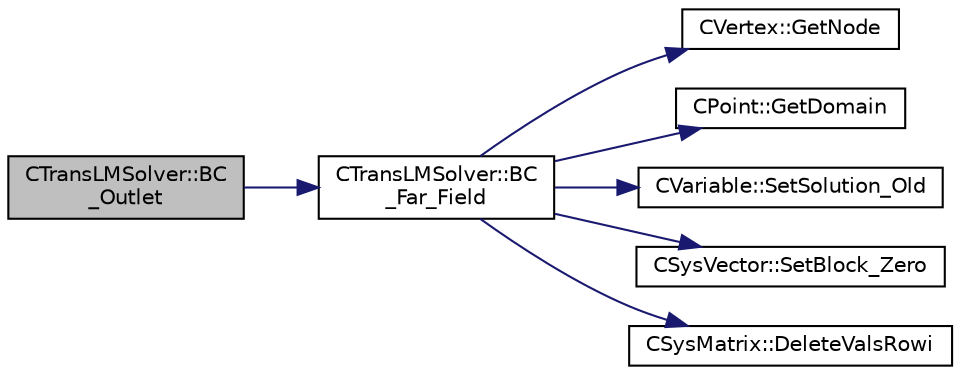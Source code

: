 digraph "CTransLMSolver::BC_Outlet"
{
  edge [fontname="Helvetica",fontsize="10",labelfontname="Helvetica",labelfontsize="10"];
  node [fontname="Helvetica",fontsize="10",shape=record];
  rankdir="LR";
  Node59 [label="CTransLMSolver::BC\l_Outlet",height=0.2,width=0.4,color="black", fillcolor="grey75", style="filled", fontcolor="black"];
  Node59 -> Node60 [color="midnightblue",fontsize="10",style="solid",fontname="Helvetica"];
  Node60 [label="CTransLMSolver::BC\l_Far_Field",height=0.2,width=0.4,color="black", fillcolor="white", style="filled",URL="$class_c_trans_l_m_solver.html#a76cc2a0d9624488d4b1d26f5d47eaa1f",tooltip="Impose the Far Field boundary condition. "];
  Node60 -> Node61 [color="midnightblue",fontsize="10",style="solid",fontname="Helvetica"];
  Node61 [label="CVertex::GetNode",height=0.2,width=0.4,color="black", fillcolor="white", style="filled",URL="$class_c_vertex.html#a95c513bf927464157ed96b6c79779a1f",tooltip="Get the node of the vertex. "];
  Node60 -> Node62 [color="midnightblue",fontsize="10",style="solid",fontname="Helvetica"];
  Node62 [label="CPoint::GetDomain",height=0.2,width=0.4,color="black", fillcolor="white", style="filled",URL="$class_c_point.html#a1d7e22a60d4cfef356af1cba2bab3e55",tooltip="For parallel computation, its indicates if a point must be computed or not. "];
  Node60 -> Node63 [color="midnightblue",fontsize="10",style="solid",fontname="Helvetica"];
  Node63 [label="CVariable::SetSolution_Old",height=0.2,width=0.4,color="black", fillcolor="white", style="filled",URL="$class_c_variable.html#a6ee4d8d450971204cc054a33d6473732",tooltip="Set the value of the old solution. "];
  Node60 -> Node64 [color="midnightblue",fontsize="10",style="solid",fontname="Helvetica"];
  Node64 [label="CSysVector::SetBlock_Zero",height=0.2,width=0.4,color="black", fillcolor="white", style="filled",URL="$class_c_sys_vector.html#a9dedcec16bd6d95575de5b99e7a07e78",tooltip="Set the residual to zero. "];
  Node60 -> Node65 [color="midnightblue",fontsize="10",style="solid",fontname="Helvetica"];
  Node65 [label="CSysMatrix::DeleteValsRowi",height=0.2,width=0.4,color="black", fillcolor="white", style="filled",URL="$class_c_sys_matrix.html#a9473b0224c9b9a2749571db0bbd22a70",tooltip="Deletes the values of the row i of the sparse matrix. "];
}
